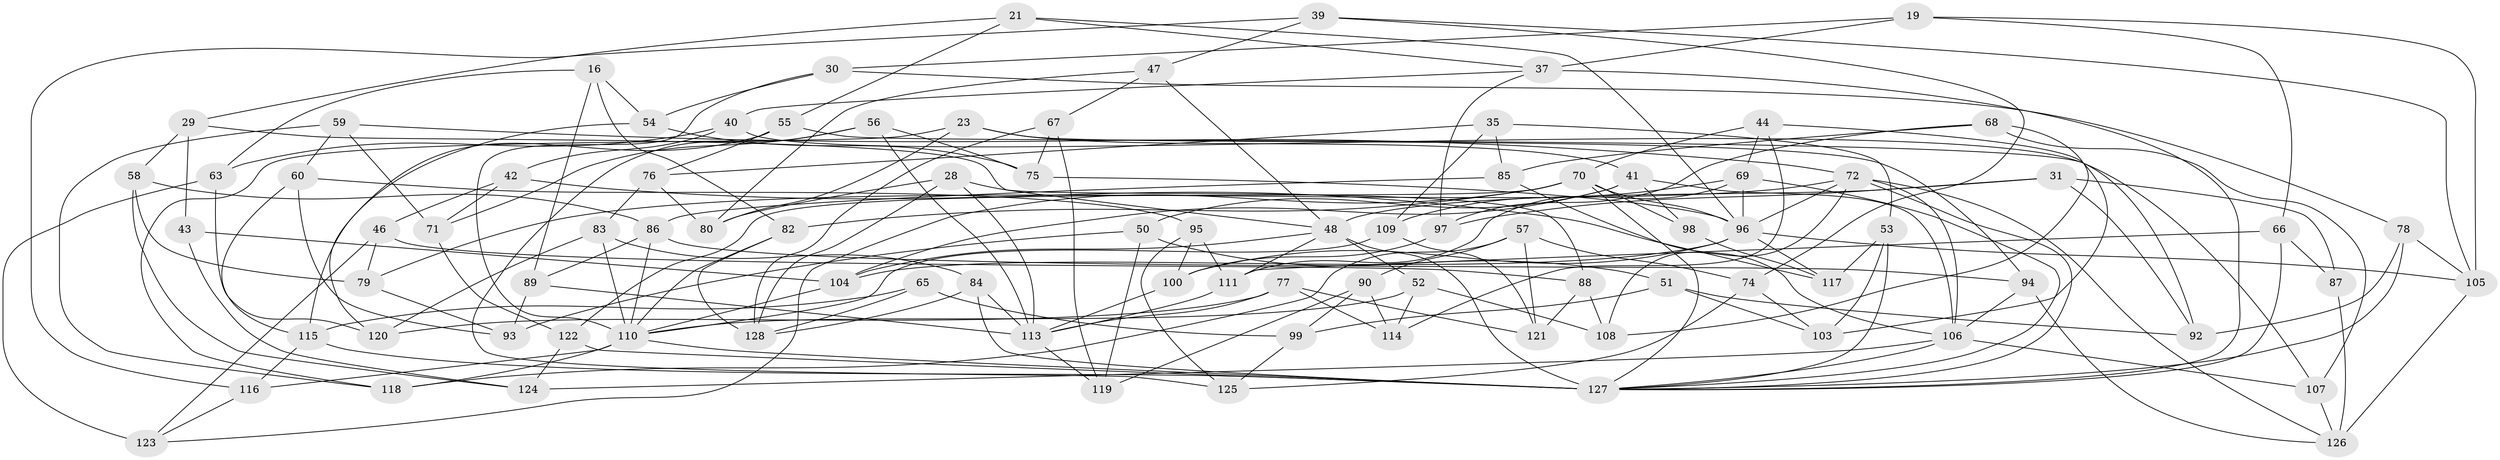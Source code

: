// original degree distribution, {4: 1.0}
// Generated by graph-tools (version 1.1) at 2025/01/03/04/25 22:01:16]
// undirected, 89 vertices, 199 edges
graph export_dot {
graph [start="1"]
  node [color=gray90,style=filled];
  16;
  19;
  21;
  23;
  28;
  29;
  30;
  31;
  35;
  37 [super="+25"];
  39;
  40;
  41 [super="+22"];
  42;
  43;
  44;
  46;
  47;
  48 [super="+8+34+9"];
  50;
  51;
  52;
  53;
  54;
  55;
  56;
  57;
  58;
  59;
  60;
  63;
  65;
  66 [super="+38"];
  67;
  68;
  69 [super="+17"];
  70 [super="+33"];
  71;
  72 [super="+6+26"];
  74;
  75;
  76;
  77;
  78;
  79;
  80;
  82;
  83;
  84;
  85;
  86 [super="+18"];
  87;
  88;
  89;
  90;
  92;
  93;
  94;
  95;
  96 [super="+64"];
  97;
  98;
  99;
  100;
  103;
  104 [super="+27"];
  105 [super="+12"];
  106 [super="+4+81"];
  107;
  108;
  109;
  110 [super="+101+73"];
  111 [super="+102"];
  113 [super="+2+14"];
  114;
  115 [super="+49"];
  116;
  117;
  118;
  119;
  120;
  121;
  122;
  123;
  124;
  125;
  126 [super="+45"];
  127 [super="+112+91"];
  128 [super="+61"];
  16 -- 82;
  16 -- 54;
  16 -- 89;
  16 -- 63;
  19 -- 30;
  19 -- 66;
  19 -- 105;
  19 -- 37;
  21 -- 55;
  21 -- 37;
  21 -- 29;
  21 -- 96;
  23 -- 41;
  23 -- 80;
  23 -- 94;
  23 -- 118;
  28 -- 80;
  28 -- 128;
  28 -- 88;
  28 -- 113;
  29 -- 43;
  29 -- 58;
  29 -- 48;
  30 -- 54;
  30 -- 78;
  30 -- 110;
  31 -- 87;
  31 -- 92;
  31 -- 97;
  31 -- 48;
  35 -- 76;
  35 -- 109;
  35 -- 53;
  35 -- 85;
  37 -- 40;
  37 -- 127 [weight=2];
  37 -- 97;
  39 -- 116;
  39 -- 47;
  39 -- 74;
  39 -- 105;
  40 -- 42;
  40 -- 107;
  40 -- 63;
  41 -- 50;
  41 -- 98 [weight=2];
  41 -- 104;
  41 -- 106;
  42 -- 46;
  42 -- 117;
  42 -- 71;
  43 -- 104 [weight=2];
  43 -- 124;
  44 -- 114;
  44 -- 103;
  44 -- 70;
  44 -- 69;
  46 -- 88;
  46 -- 79;
  46 -- 123;
  47 -- 80;
  47 -- 67;
  47 -- 48;
  48 -- 52;
  48 -- 111;
  48 -- 104;
  48 -- 127 [weight=4];
  50 -- 51;
  50 -- 93;
  50 -- 119;
  51 -- 92;
  51 -- 99;
  51 -- 103;
  52 -- 108;
  52 -- 114;
  52 -- 110;
  53 -- 117;
  53 -- 127;
  53 -- 103;
  54 -- 75;
  54 -- 115;
  55 -- 92;
  55 -- 76;
  55 -- 120;
  56 -- 71;
  56 -- 125;
  56 -- 75;
  56 -- 113;
  57 -- 74;
  57 -- 118;
  57 -- 121;
  57 -- 90;
  58 -- 124;
  58 -- 86;
  58 -- 79;
  59 -- 60;
  59 -- 118;
  59 -- 71;
  59 -- 72;
  60 -- 95;
  60 -- 115;
  60 -- 93;
  63 -- 123;
  63 -- 120;
  65 -- 99;
  65 -- 128 [weight=2];
  65 -- 115;
  66 -- 87 [weight=2];
  66 -- 111 [weight=2];
  66 -- 127;
  67 -- 119;
  67 -- 75;
  67 -- 128;
  68 -- 85;
  68 -- 108;
  68 -- 97;
  68 -- 107;
  69 -- 109;
  69 -- 96;
  69 -- 127 [weight=2];
  69 -- 111;
  70 -- 96 [weight=2];
  70 -- 82;
  70 -- 98;
  70 -- 122;
  70 -- 123;
  70 -- 127;
  71 -- 122;
  72 -- 126;
  72 -- 96;
  72 -- 106 [weight=2];
  72 -- 108;
  72 -- 79;
  72 -- 127;
  74 -- 103;
  74 -- 125;
  75 -- 96;
  76 -- 83;
  76 -- 80;
  77 -- 120;
  77 -- 114;
  77 -- 121;
  77 -- 113;
  78 -- 92;
  78 -- 105;
  78 -- 127;
  79 -- 93;
  82 -- 128;
  82 -- 110;
  83 -- 84;
  83 -- 120;
  83 -- 110;
  84 -- 128;
  84 -- 113;
  84 -- 127;
  85 -- 106;
  85 -- 86;
  86 -- 94;
  86 -- 89;
  86 -- 110 [weight=4];
  87 -- 126;
  88 -- 121;
  88 -- 108;
  89 -- 93;
  89 -- 113;
  90 -- 119;
  90 -- 99;
  90 -- 114;
  94 -- 106;
  94 -- 126;
  95 -- 100;
  95 -- 125;
  95 -- 111;
  96 -- 100;
  96 -- 104;
  96 -- 105;
  96 -- 117;
  97 -- 100;
  98 -- 117;
  99 -- 125;
  100 -- 113;
  104 -- 110;
  105 -- 126 [weight=2];
  106 -- 124;
  106 -- 107;
  106 -- 127;
  107 -- 126;
  109 -- 121;
  109 -- 110;
  110 -- 116;
  110 -- 118;
  110 -- 127 [weight=2];
  111 -- 113;
  113 -- 119;
  115 -- 116;
  115 -- 127 [weight=2];
  116 -- 123;
  122 -- 124;
  122 -- 127;
}

